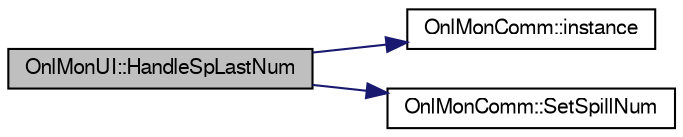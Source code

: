 digraph "OnlMonUI::HandleSpLastNum"
{
  bgcolor="transparent";
  edge [fontname="FreeSans",fontsize="10",labelfontname="FreeSans",labelfontsize="10"];
  node [fontname="FreeSans",fontsize="10",shape=record];
  rankdir="LR";
  Node1 [label="OnlMonUI::HandleSpLastNum",height=0.2,width=0.4,color="black", fillcolor="grey75", style="filled" fontcolor="black"];
  Node1 -> Node2 [color="midnightblue",fontsize="10",style="solid",fontname="FreeSans"];
  Node2 [label="OnlMonComm::instance",height=0.2,width=0.4,color="black",URL="$d9/d95/classOnlMonComm.html#a2702d6965a37f5a31ff1dd2bd1032ab9"];
  Node1 -> Node3 [color="midnightblue",fontsize="10",style="solid",fontname="FreeSans"];
  Node3 [label="OnlMonComm::SetSpillNum",height=0.2,width=0.4,color="black",URL="$d9/d95/classOnlMonComm.html#a828615c9f12f0ea4a16a75d59b1bc5b4"];
}
